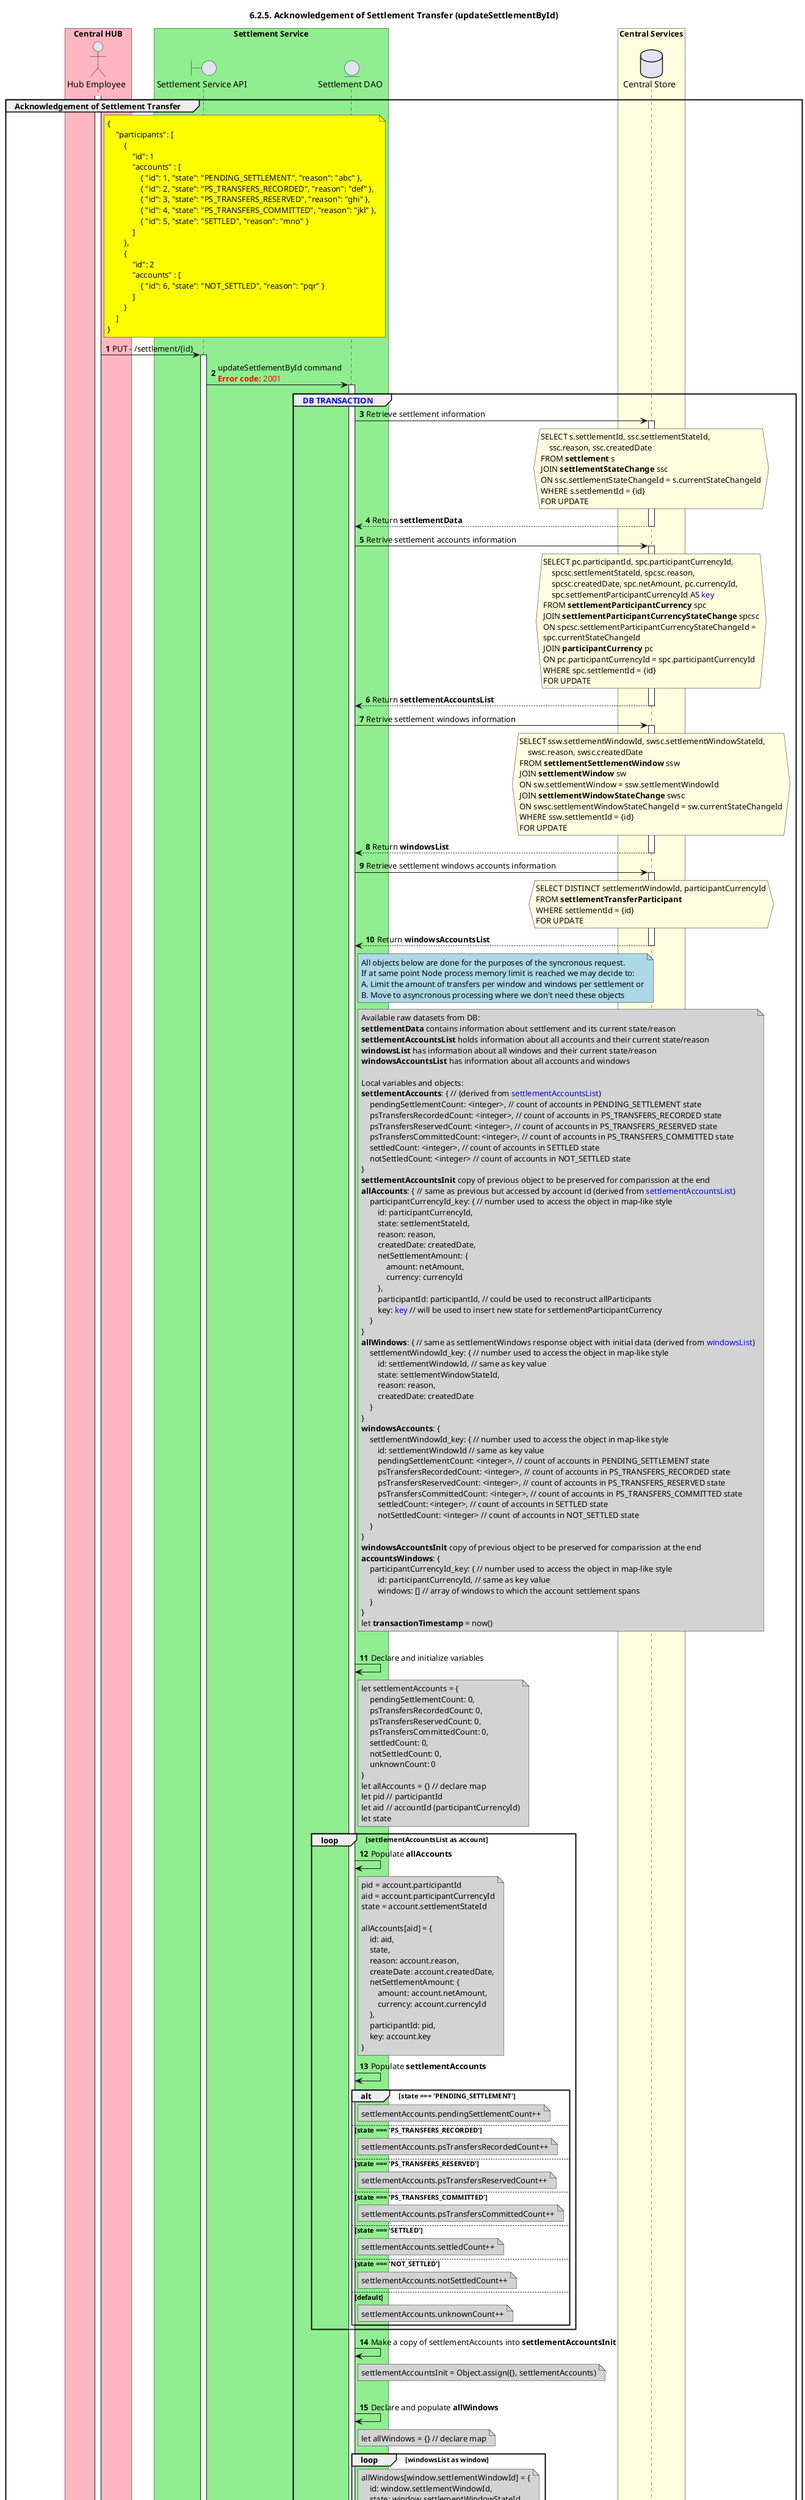 @startuml
' declate title
title 6.2.5. Acknowledgement of Settlement Transfer (updateSettlementById)
autonumber

' declare actors
actor "Hub Employee" as OPERATOR
boundary "Settlement Service API" as SSAPI
entity "Settlement DAO" as SETTLE_DAO
database "Central Store" as DB

box "Central HUB" #lightpink
    participant OPERATOR
end box

box "Settlement Service" #lightgreen
    participant SSAPI
    participant SETTLE_DAO
end box

box "Central Services" #lightyellow
    participant DB
end box

' start flow
group Acknowledgement of Settlement Transfer
    activate OPERATOR
    note right of OPERATOR #yellow
        {
            "participants": [
                {
                    "id": 1
                    "accounts" : [
                        { "id": 1, "state": "PENDING_SETTLEMENT", "reason": "abc" },
                        { "id": 2, "state": "PS_TRANSFERS_RECORDED", "reason": "def" },
                        { "id": 3, "state": "PS_TRANSFERS_RESERVED", "reason": "ghi" },
                        { "id": 4, "state": "PS_TRANSFERS_COMMITTED", "reason": "jkl" },
                        { "id": 5, "state": "SETTLED", "reason": "mno" }
                    ]
                },
                {
                    "id": 2
                    "accounts" : [
                        { "id": 6, "state": "NOT_SETTLED", "reason": "pqr" }
                    ]
                }
            ]
        }
    end note

    OPERATOR -> SSAPI: PUT - /settlement/{id}
    activate SSAPI
    SSAPI -> SETTLE_DAO: updateSettlementById command\n<color #FF0000><b>Error code:</b> 2001</color>
    activate SETTLE_DAO
    group <color #blue>DB TRANSACTION</color>
        SETTLE_DAO -> DB: Retrieve settlement information
        activate DB
        hnote over DB #lightyellow
            SELECT s.settlementId, ssc.settlementStateId, 
                ssc.reason, ssc.createdDate
            FROM **settlement** s
            JOIN **settlementStateChange** ssc
            ON ssc.settlementStateChangeId = s.currentStateChangeId
            WHERE s.settlementId = {id}
            FOR UPDATE
        end hnote
        SETTLE_DAO <-- DB: Return **settlementData**
        deactivate DB

        SETTLE_DAO -> DB: Retrive settlement accounts information
        activate DB
        hnote over DB #lightyellow
            SELECT pc.participantId, spc.participantCurrencyId, 
                spcsc.settlementStateId, spcsc.reason,
                spcsc.createdDate, spc.netAmount, pc.currencyId, 
                spc.settlementParticipantCurrencyId AS <color #0000FF>key</color>
            FROM **settlementParticipantCurrency** spc
            JOIN **settlementParticipantCurrencyStateChange** spcsc
            ON spcsc.settlementParticipantCurrencyStateChangeId = 
            spc.currentStateChangeId
            JOIN **participantCurrency** pc
            ON pc.participantCurrencyId = spc.participantCurrencyId
            WHERE spc.settlementId = {id}
            FOR UPDATE
        end hnote
        SETTLE_DAO <-- DB: Return **settlementAccountsList**
        deactivate DB

        SETTLE_DAO -> DB: Retrive settlement windows information
        activate DB
        hnote over DB #lightyellow
            SELECT ssw.settlementWindowId, swsc.settlementWindowStateId,
                swsc.reason, swsc.createdDate
            FROM **settlementSettlementWindow** ssw
            JOIN **settlementWindow** sw
            ON sw.settlementWindow = ssw.settlementWindowId
            JOIN **settlementWindowStateChange** swsc
            ON swsc.settlementWindowStateChangeId = sw.currentStateChangeId
            WHERE ssw.settlementId = {id}
            FOR UPDATE
        end hnote
        SETTLE_DAO <-- DB: Return **windowsList**
        deactivate DB

        SETTLE_DAO -> DB: Retrieve settlement windows accounts information
        activate DB
        hnote over DB #lightyellow
            SELECT DISTINCT settlementWindowId, participantCurrencyId
            FROM **settlementTransferParticipant**
            WHERE settlementId = {id}
            FOR UPDATE
        end hnote
        SETTLE_DAO <-- DB: Return **windowsAccountsList**
        deactivate DB

        note right of SETTLE_DAO #lightblue
            All objects below are done for the purposes of the syncronous request.
            If at same point Node process memory limit is reached we may decide to:
            A. Limit the amount of transfers per window and windows per settlement or
            B. Move to asyncronous processing where we don't need these objects
        end note
        note right of SETTLE_DAO #lightgray
            Available raw datasets from DB:
            **settlementData** contains information about settlement and its current state/reason
            **settlementAccountsList** holds information about all accounts and their current state/reason
            **windowsList** has information about all windows and their current state/reason
            **windowsAccountsList** has information about all accounts and windows

            Local variables and objects:
            **settlementAccounts**: { // (derived from <color 0000FF>settlementAccountsList</color>)
                pendingSettlementCount: <integer>, // count of accounts in PENDING_SETTLEMENT state
                psTransfersRecordedCount: <integer>, // count of accounts in PS_TRANSFERS_RECORDED state
                psTransfersReservedCount: <integer>, // count of accounts in PS_TRANSFERS_RESERVED state
                psTransfersCommittedCount: <integer>, // count of accounts in PS_TRANSFERS_COMMITTED state
                settledCount: <integer>, // count of accounts in SETTLED state
                notSettledCount: <integer> // count of accounts in NOT_SETTLED state
            }
            **settlementAccountsInit** copy of previous object to be preserved for comparission at the end
            **allAccounts**: { // same as previous but accessed by account id (derived from <color 0000FF>settlementAccountsList</color>)
                participantCurrencyId_key: { // number used to access the object in map-like style
                    id: participantCurrencyId,
                    state: settlementStateId,
                    reason: reason,
                    createdDate: createdDate,
                    netSettlementAmount: {
                        amount: netAmount,
                        currency: currencyId
                    },
                    participantId: participantId, // could be used to reconstruct allParticipants
                    key: <color 0000FF>key</color> // will be used to insert new state for settlementParticipantCurrency
                }
            }
            **allWindows**: { // same as settlementWindows response object with initial data (derived from <color 0000FF>windowsList</color>)
                settlementWindowId_key: { // number used to access the object in map-like style
                    id: settlementWindowId, // same as key value
                    state: settlementWindowStateId, 
                    reason: reason, 
                    createdDate: createdDate
                }
            }
            **windowsAccounts**: {
                settlementWindowId_key: { // number used to access the object in map-like style
                    id: settlementWindowId // same as key value
                    pendingSettlementCount: <integer>, // count of accounts in PENDING_SETTLEMENT state
                    psTransfersRecordedCount: <integer>, // count of accounts in PS_TRANSFERS_RECORDED state
                    psTransfersReservedCount: <integer>, // count of accounts in PS_TRANSFERS_RESERVED state
                    psTransfersCommittedCount: <integer>, // count of accounts in PS_TRANSFERS_COMMITTED state
                    settledCount: <integer>, // count of accounts in SETTLED state
                    notSettledCount: <integer> // count of accounts in NOT_SETTLED state
                }
            }
            **windowsAccountsInit** copy of previous object to be preserved for comparission at the end
            **accountsWindows**: {
                participantCurrencyId_key: { // number used to access the object in map-like style
                    id: participantCurrencyId, // same as key value
                    windows: [] // array of windows to which the account settlement spans
                }
            }
            let **transactionTimestamp** = now()
        end note
        |||
        SETTLE_DAO -> SETTLE_DAO: Declare and initialize variables
        note right of SETTLE_DAO #lightgray
            let settlementAccounts = {
                pendingSettlementCount: 0,
                psTransfersRecordedCount: 0,
                psTransfersReservedCount: 0,
                psTransfersCommittedCount: 0,
                settledCount: 0,
                notSettledCount: 0,
                unknownCount: 0
            }
            ' let allParticipants = {} // declare map
            let allAccounts = {} // declare map
            let pid // participantId
            let aid // accountId (participantCurrencyId)
            let state
        end note

        loop settlementAccountsList as account
            SETTLE_DAO -> SETTLE_DAO: Populate **allAccounts** 
            ' and **allParticipants**
            note right of SETTLE_DAO #lightgray
                pid = account.participantId
                aid = account.participantCurrencyId
                state = account.settlementStateId

                allAccounts[aid] = {
                    id: aid,
                    state,
                    reason: account.reason,
                    createDate: account.createdDate,
                    netSettlementAmount: {
                        amount: account.netAmount,
                        currency: account.currencyId
                    },
                    participantId: pid,
                    key: account.key
                }
                ' allParticipants[pid] = allParticipants[pid] ? allParticipants[pid] : {id: pid, accounts: {}}
                ' allParticipants[pid].accounts[aid] = allAccounts[aid]
            end note

            SETTLE_DAO -> SETTLE_DAO: Populate **settlementAccounts**
            alt state === 'PENDING_SETTLEMENT'
                note right of SETTLE_DAO #lightgray
                    settlementAccounts.pendingSettlementCount++
                end note
            else state === 'PS_TRANSFERS_RECORDED'
                note right of SETTLE_DAO #lightgray
                    settlementAccounts.psTransfersRecordedCount++
                end note
            else state === 'PS_TRANSFERS_RESERVED'
                note right of SETTLE_DAO #lightgray
                    settlementAccounts.psTransfersReservedCount++
                end note
            else state === 'PS_TRANSFERS_COMMITTED'
                note right of SETTLE_DAO #lightgray
                    settlementAccounts.psTransfersCommittedCount++
                end note
            else state === 'SETTLED'
                note right of SETTLE_DAO #lightgray
                    settlementAccounts.settledCount++
                end note
            else state === 'NOT_SETTLED'
                note right of SETTLE_DAO #lightgray
                    settlementAccounts.notSettledCount++
                end note
            else default
                note right of SETTLE_DAO #lightgray
                    settlementAccounts.unknownCount++
                end note
            end
        end
        SETTLE_DAO -> SETTLE_DAO: Make a copy of settlementAccounts into **settlementAccountsInit**
        note right of SETTLE_DAO #lightgray
            settlementAccountsInit = Object.assign({}, settlementAccounts)
        end note
        |||
        SETTLE_DAO -> SETTLE_DAO: Declare and populate **allWindows**
        note right of SETTLE_DAO #lightgray
            let allWindows = {} // declare map
        end note
        loop windowsList as window
            note right of SETTLE_DAO #lightgray
                allWindows[window.settlementWindowId] = {
                    id: window.settlementWindowId,
                    state: window.settlementWindowStateId,
                    reason: window.reason,
                    createDate: window.createdDate
                }
            end note
        end 
        |||
        SETTLE_DAO -> SETTLE_DAO: Declare and populate **accountsWindows** and **windowsAccounts**
        note right of SETTLE_DAO #lightgray
            let accountsWindows = {} // declare map
            let windowsAccounts = {} // declare map
        end note
        loop windowsAccountsList as record
            note right of SETTLE_DAO #lightgray
                wid = record.settlementWindowId
                aid = record.participantCurrencyId
                state = allAccounts[aid]

                accountsWindows[aid] = accountsWindows[aid] ? accountsWindows[aid] : {
                    id: aid,
                    windows: []
                }
                accountsWindows[aid].windows.push(wid)

                windowsAccounts[wid] = windowsAccounts[wid] ? windowsAccounts[wid] : {
                    id: wid, 
                    pendingSettlementCount: 0,
                    settledCount: 0,
                    notSettledCount: 0
                }
            end note
            alt state === 'PENDING_SETTLEMENT'
                note right of SETTLE_DAO #lightgray
                    windowsAccounts[wid].pendingSettlementCount++
                end note
            else state === 'PS_TRANSFERS_RECORDED'
                note right of SETTLE_DAO #lightgray
                    windowsAccounts[wid].psTransfersRecordedCount++
                end note
            else state === 'PS_TRANSFERS_RESERVED'
                note right of SETTLE_DAO #lightgray
                    windowsAccounts[wid].psTransfersReservedCount++
                end note
            else state === 'PS_TRANSFERS_COMMITTED'
                note right of SETTLE_DAO #lightgray
                    windowsAccounts[wid].psTransfersCommittedCount++
                end note
            else state === 'SETTLED'
                note right of SETTLE_DAO #lightgray
                    windowsAccounts[wid].settledCount++
                end note
            else state === 'NOT_SETTLED'
                note right of SETTLE_DAO #lightgray
                    windowsAccounts[wid].notSettledCount++
                end note
            end
        end
        SETTLE_DAO -> SETTLE_DAO: Make a copy of windowsAccounts into **windowsAccountsInit**
        note right of SETTLE_DAO #lightgray
            windowsAccountsInit = Object.assign({}, windowsAccounts)
        end note 
        |||
        note right of SETTLE_DAO #lightgray
            Available objects after the setup:
            **settlementAccounts** is used for tracing settlement state and state transition allowance
            **allAccounts** is helper object, same as previous, providing direct access to account by id
            **allWindows** has window information for all windows in the settlement
            **windowsAccounts** is used for tracing settlement window state and state transition allowance
            **accountsWindows** is helper object to show the list of windows to which settlement account spans

            Now we are ready to process the **payload**:
            **participants** = [] // part of the response object that lists the affected participants and respective accounts
            **affectedWindows** = [] // array of the affected windows
            **settlementParticipantCurrencyStateChange** = [] // array to collect inserts to the table
            **processedAccounts** = [] // array to log processed accounts and restrict subsequent processing
        end note
        |||
        loop let participant IN payload.participants
            SETTLE_DAO -> SETTLE_DAO: Loop payload for each **participantPayload**
            note right of SETTLE_DAO #lightgray
                let participantPayload = payload.participants[participant]
                participants.push({id: participantPayload.id, accounts: []})
                let pi = participants.length - 1
                participant = participants[pi]
            end note

            loop let account IN participantPayload.accounts
                SETTLE_DAO -> SETTLE_DAO: Loop payload for each **accountPayload**
                note right of SETTLE_DAO #lightgray
                    let accountPayload = participantPayload.accounts[account]
                end note
                alt allAccounts[accountPayload.id] === undefined
                    SETTLE_DAO -> SETTLE_DAO: If the account doesn't match the settlement
                    note right of SETTLE_DAO #lightgray
                        participant.accounts.push({
                            id: accountPayload.id,
                            errorInformation: {
                                errorCode: 3000,
                                errorDescription: 'Account not found'
                            }
                        })
                    end note
                else participantPayload.id !== allAccounts[accountPayload.id].participantId
                    SETTLE_DAO -> SETTLE_DAO: If the account doesn't match the participant
                    note right of SETTLE_DAO #lightgray
                        participant.accounts.push({
                            id: accountPayload.id,
                            errorInformation: {
                                errorCode: 3000,
                                errorDescription: 'Participant and account mismatch'
                            }
                        })
                    end note
                else processedAccounts.indexOf(accountPayload.id) > -1
                    SETTLE_DAO -> SETTLE_DAO: If the account has been previosly processed (duplicated in the payload)
                    note right of SETTLE_DAO #lightgray
                        participant.accounts.push({
                            id: accountPayload.id,
                            state: allAccounts[accountPayload.id].state,
                            reason: allAccounts[accountPayload.id].reason,
                            createdDate: allAccounts[accountPayload.id].createdDate,
                            netSettlementAmount: allAccounts[accountPayload.id].netSettlementAmount
                            errorInformation: {
                                errorCode: 3000,
                                errorDescription: 'Account already processed once'
                            }
                        })
                    end note
                else allAccounts[account.id].state === accountPayload.state // allowed
                    SETTLE_DAO -> SETTLE_DAO: Same-state reason amendment is always allowed
                    note right of SETTLE_DAO #lightgray
                        processedAccounts.push(accountPayload.id)
                        participant.accounts.push({
                            id: accountPayload.id,
                            state: accountPayload.state,
                            reason: accountPayload.reason,
                            createdDate: transactionTimestamp,
                            netSettlementAmount: allAccounts[accountPayload.id].netSettlementAmount
                        })
                        settlementParticipantCurrencyStateChange.push({
                            settlementParticipantCurrencyId: allAccounts[accountPayload.id].key,
                            settlementStateId: accountPayload.state,
                            reason: accountPayload.reason
                        })
                        allAccounts[accountPayload.id].reason = accountPayload.reason
                        allAccounts[accountPayload.id].createdDate = currentTimestamp
                    end note
                else settlementData.state === 'PENDING_SETTLEMENT' && accountPayload.state === 'PS_TRANSFERS_RECORDED'
                else settlementData.state === 'PS_TRANSFERS_RECORDED' && accountPayload.state === 'PS_TRANSFERS_RESERVED'
                else settlementData.state === 'PS_TRANSFERS_RESERVED' && accountPayload.state === 'PS_TRANSFERS_COMMITTED'
                else settlementData.state === 'PS_TRANSFERS_COMMITTED' || settlementData.state === 'SETTLING' && accountPayload.state === 'SETTLED'
                    SETTLE_DAO -> SETTLE_DAO: True settlement acknowledgement
                    note right of SETTLE_DAO #lightgray
                        processedAccounts.push(accountPayload.id)
                        participant.accounts.push({
                            id: accountPayload.id,
                            state: accountPayload.state,
                            reason: accountPayload.reason,
                            createdDate: transactionTimestamp,
                            netSettlementAmount: allAccounts[accountPayload.id].netSettlementAmount
                        })
                        settlementParticipantCurrencyStateChange.push({
                            settlementParticipantCurrencyId: allAccounts[accountPayload.id].key,
                            settlementStateId: accountPayload.state,
                            reason: accountPayload.reason,
                            settlementTransferId: Uuid()
                        })
                        settlementAccounts.pendingSettlementCount--
                        settlementAccounts.settledCount++
                        allAccounts[accountPayload.id].state = accountPayload.state
                        allAccounts[accountPayload.id].reason = accountPayload.reason
                        allAccounts[accountPayload.id].createdDate = currentTimestamp
                        let settlementWindowId
                    end note
                    loop let aw IN accountsWindows[accountPayload.id].windows
                        note right of SETTLE_DAO #lightgray
                            settlementWindowId = accountsWindows[accountPayload.id].windows[aw]
                            windowsAccounts[settlementWindowId].pendingSettlementCount--
                            windowsAccounts[settlementWindowId].settledCount++

                            if (affectedWindows.indexOf(settlementWindowId) < 0) {
                                affectedWindows.push(settlementWindowId)
                            }
                        end note
                    end
                else
                    SETTLE_DAO -> SETTLE_DAO: All other state transitions are not permitted
                    note right of SETTLE_DAO #lightgray
                        participant.accounts.push({
                            id: accountPayload.id,
                            state: allAccounts[accountPayload.id].state,
                            reason: allAccounts[accountPayload.id].reason,
                            createdDate: allAccounts[accountPayload.id].createdDate,
                            netSettlementAmount: allAccounts[accountPayload.id].netSettlementAmount
                            errorInformation: {
                                errorCode: <integer>,
                                errorDescription: 'State change not allowed'
                            }
                        })
                    end note
                end
            end
        end
        group Bulk insert settlementParticipantCurrencyStateChange
            SETTLE_DAO -> DB: Insert settlementParticipantCurrencyStateChange
            activate DB
            hnote over DB #lightyellow
                settlementParticipantCurrencyStateChange
            end hnote
            SETTLE_DAO <-- DB: Return **settlementParticipantCurrencyStateChangeIdList**
            deactivate DB

            SETTLE_DAO -> SETTLE_DAO: Merge settlementParticipantCurrencyStateChangeIdList\nto settlementParticipantCurrencyIdList in order to\nissue the following update in one knex command

            SETTLE_DAO -> DB: Update pointers to current state change ids
            activate DB
            hnote over DB #lightyellow
                UPDATE **settlementParticipantCurrency**
                SET currentStateChangeId = 
                    {settlementParticipantCurrencyStateChangeIdList},
                    <color 00F>settlementTransferId =</color>
                    <color 00F>settlementParticipantCurrencyStateChange.settlementTransferId</color>
                    <color 00F>-- only for PENDING_SETTLEMENT to SETTLED</color>
                WHERE settlementParticipantCurrencyId =
                        {settlementParticipantCurrencyStateChange
                        .settlementParticipantCurrencyIdList}
            end hnote
            deactivate DB
        end
        ref over SETTLE_DAO, DB: Settlement Transfer Prepare {[[https://github.com/mojaloop/docs/blob/develop/CentralServices/seq_diagrams/seq-settransfer-prepare-6.3.1.svg 6.3.1]]}\n\n**Inputs**: settlementId, transactionTimestamp, enums, trx\n
        group Prepare and insert settlementWindowStateChange
            note right of SETTLE_DAO #lightgray
                let settlementWindowStateChange = []
                let settlementWindows = [] // response object
                let windowAccountsInit
                let windowAccounts
                let windowState
            end note

            loop let aw IN affectedWindows
                note right of SETTLE_DAO #lightgray
                    windowAccountsInit = windowAccountsInit[affectedWindows[aw]]
                    windowAccounts = windowsAccounts[affectedWindows[aw]]
                end note
                opt windowAccounts.pendingSettlementCount !== windowAccountsInit.pendingSettlementCount\n|| windowAccounts.settledCount !== windowAccountsInit.settledCount
                    opt windowAccounts.pendingSettlementCount === 0\n&& windowAccounts.notSettledCount === 0\n&& windowAccounts.settledCound > 0
                        note right of SETTLE_DAO #lightgray
                            allWindows[affectedWindows[aw]].state = 'SETTLED'
                            allWindows[affectedWindows[aw]].reason = 'All setlement accounts are settled'
                            allWindows[affectedWindows[aw]].createdDate = currentTimestamp
                            settlementWindowStateChange.push(allWindows[affectedWindows[aw]])
                        end note
                    end
                    note right of SETTLE_DAO #lightgray
                        settlementWindows.push(allWindows[affectedWindows[aw]])
                    end note
                end
            end

            SETTLE_DAO -> DB: Insert settlementWindowStateChange
            activate DB
            hnote over DB #lightyellow
                settlementWindowStateChange
            end hnote
            SETTLE_DAO <-- DB: Return **settlementWindowStateChangeIdList**
            deactivate DB

            SETTLE_DAO -> SETTLE_DAO: Merge ids to prepare for single update command

            SETTLE_DAO -> DB: Update pointers to current state change ids
            activate DB
            hnote over DB #lightyellow
                UPDATE **settlementWindow**.currentStateChangeIds
            end hnote
            deactivate DB
        end

        group Prepare and insert settlementStateChange
            opt settlementAccounts.settledCount !== settlementAccountsInit.settledCount\n&& settlementAccounts.pendingSettlementCount === 0\n&& settlementAccounts.notSettledCount === 0
                note right of SETTLE_DAO #lightgray
                    settlementData.state = 'SETTLED'
                    settlementData.reason = 'All setlement accounts are settled'
                    settlementData.createdDate = currentTimestamp
                    settlementStateChange.push(settlementData)
                end note

                SETTLE_DAO -> DB: Insert settlementStateChange
                activate DB
                hnote over DB #lightyellow
                    settlementStateChange
                end hnote
                SETTLE_DAO <-- DB: Return **settlementStateChangeId**
                deactivate DB

                SETTLE_DAO -> DB: Update pointer to current state change id
                activate DB
                hnote over DB #lightyellow
                    UPDATE **settlement**.currentStateChangeId
                end hnote
                deactivate DB

                ref over SETTLE_DAO, DB: Settlement Transfer Commit {[[https://github.com/mojaloop/docs/blob/develop/CentralServices/seq_diagrams/seq-settransfer-commit-6.3.2.svg 6.3.2]]}\n\n**Inputs**: settlementId, transactionTimestamp, enums, trx\n
            end
        end
    end
    SSAPI <-- SETTLE_DAO: Return transaction result
    deactivate SETTLE_DAO

    note left of SSAPI #lightgray
        Samples:
        "**settlementWindows**": [
            {
                "id": <integer>,
                "state": <enum>,
                "reason": <string>,
                "createdDate": <date>
            }
        ]
        "**participants**": [
            {
                "id": <integer>,
                "accounts": [
                    {
                        "id": <integer>,
                        "state": "SETTLED",
                        "reason": <string>,
                        "createdDate": <date>,
                        "netSettlementAmount": {
                            "amount": <decimal>,
                            "currency": <enum>
                        }
                    },
                    {
                        "id": <integer>,
                        "state": "PENDING_SETTLEMENT",
                        "reason": <string>,
                        "createdDate": <date>,
                        "netSettlementAmount": {
                            "amount": <decimal>,
                            "currency": <enum>
                        },
                        "errorInformation": {
                            "errorCode": <integer>,
                            "errorDescription": <string>
                        }
                    }
                ]
            }
        ]
    end note

    note left of SSAPI #lightyellow
        [
          {
            "id": {id},
            "state": settlementData.state,
            "createdDate": settlementData.createdDate,
            "settlementWindows": settlementWindows,
            "participants": participants
          }
        ]
    end note

    SSAPI -> OPERATOR: Return response
    deactivate SSAPI
end
@enduml
